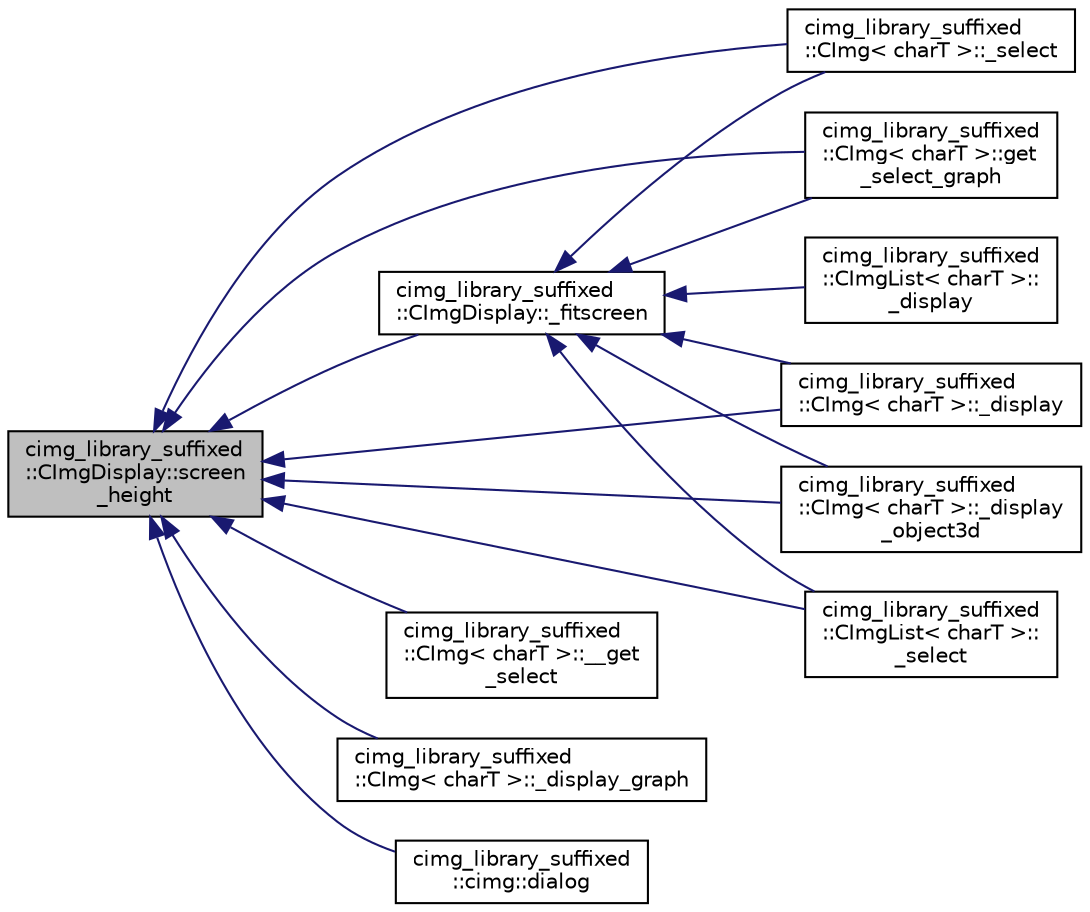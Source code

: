 digraph "cimg_library_suffixed::CImgDisplay::screen_height"
{
  edge [fontname="Helvetica",fontsize="10",labelfontname="Helvetica",labelfontsize="10"];
  node [fontname="Helvetica",fontsize="10",shape=record];
  rankdir="LR";
  Node414 [label="cimg_library_suffixed\l::CImgDisplay::screen\l_height",height=0.2,width=0.4,color="black", fillcolor="grey75", style="filled", fontcolor="black"];
  Node414 -> Node415 [dir="back",color="midnightblue",fontsize="10",style="solid",fontname="Helvetica"];
  Node415 [label="cimg_library_suffixed\l::CImgDisplay::_fitscreen",height=0.2,width=0.4,color="black", fillcolor="white", style="filled",URL="$structcimg__library__suffixed_1_1_c_img_display.html#a7fef297dd2ab82550718fcb7751c66bc"];
  Node415 -> Node416 [dir="back",color="midnightblue",fontsize="10",style="solid",fontname="Helvetica"];
  Node416 [label="cimg_library_suffixed\l::CImg\< charT \>::_select",height=0.2,width=0.4,color="black", fillcolor="white", style="filled",URL="$structcimg__library__suffixed_1_1_c_img.html#ad9b7141242d0b6e861a8014112ddb5b5"];
  Node415 -> Node417 [dir="back",color="midnightblue",fontsize="10",style="solid",fontname="Helvetica"];
  Node417 [label="cimg_library_suffixed\l::CImg\< charT \>::get\l_select_graph",height=0.2,width=0.4,color="black", fillcolor="white", style="filled",URL="$structcimg__library__suffixed_1_1_c_img.html#a689f47424dc7c548ebfe53e431409199",tooltip="Select sub-graph in a graph. "];
  Node415 -> Node418 [dir="back",color="midnightblue",fontsize="10",style="solid",fontname="Helvetica"];
  Node418 [label="cimg_library_suffixed\l::CImg\< charT \>::_display",height=0.2,width=0.4,color="black", fillcolor="white", style="filled",URL="$structcimg__library__suffixed_1_1_c_img.html#adf9d80c60e82b079056c31cb0fe61faf"];
  Node415 -> Node419 [dir="back",color="midnightblue",fontsize="10",style="solid",fontname="Helvetica"];
  Node419 [label="cimg_library_suffixed\l::CImg\< charT \>::_display\l_object3d",height=0.2,width=0.4,color="black", fillcolor="white", style="filled",URL="$structcimg__library__suffixed_1_1_c_img.html#a8b40db5a9818c3f961a90840b271de6c"];
  Node415 -> Node420 [dir="back",color="midnightblue",fontsize="10",style="solid",fontname="Helvetica"];
  Node420 [label="cimg_library_suffixed\l::CImgList\< charT \>::\l_select",height=0.2,width=0.4,color="black", fillcolor="white", style="filled",URL="$structcimg__library__suffixed_1_1_c_img_list.html#af8a6b01f20b2d459e5abe6b99836ea9a"];
  Node415 -> Node421 [dir="back",color="midnightblue",fontsize="10",style="solid",fontname="Helvetica"];
  Node421 [label="cimg_library_suffixed\l::CImgList\< charT \>::\l_display",height=0.2,width=0.4,color="black", fillcolor="white", style="filled",URL="$structcimg__library__suffixed_1_1_c_img_list.html#af514efa37d021bd02a95186531139a38"];
  Node414 -> Node416 [dir="back",color="midnightblue",fontsize="10",style="solid",fontname="Helvetica"];
  Node414 -> Node422 [dir="back",color="midnightblue",fontsize="10",style="solid",fontname="Helvetica"];
  Node422 [label="cimg_library_suffixed\l::CImg\< charT \>::__get\l_select",height=0.2,width=0.4,color="black", fillcolor="white", style="filled",URL="$structcimg__library__suffixed_1_1_c_img.html#aaa07158749f6daf52edcfb4a3b86c4ef"];
  Node414 -> Node417 [dir="back",color="midnightblue",fontsize="10",style="solid",fontname="Helvetica"];
  Node414 -> Node418 [dir="back",color="midnightblue",fontsize="10",style="solid",fontname="Helvetica"];
  Node414 -> Node419 [dir="back",color="midnightblue",fontsize="10",style="solid",fontname="Helvetica"];
  Node414 -> Node423 [dir="back",color="midnightblue",fontsize="10",style="solid",fontname="Helvetica"];
  Node423 [label="cimg_library_suffixed\l::CImg\< charT \>::_display_graph",height=0.2,width=0.4,color="black", fillcolor="white", style="filled",URL="$structcimg__library__suffixed_1_1_c_img.html#a39224c81542abc157318e64a6df11fdf"];
  Node414 -> Node420 [dir="back",color="midnightblue",fontsize="10",style="solid",fontname="Helvetica"];
  Node414 -> Node424 [dir="back",color="midnightblue",fontsize="10",style="solid",fontname="Helvetica"];
  Node424 [label="cimg_library_suffixed\l::cimg::dialog",height=0.2,width=0.4,color="black", fillcolor="white", style="filled",URL="$namespacecimg__library__suffixed_1_1cimg.html#a11aed0e6b30d75bf50946ee78d1aed94",tooltip="Display a simple dialog box, and wait for the user&#39;s response. "];
}
